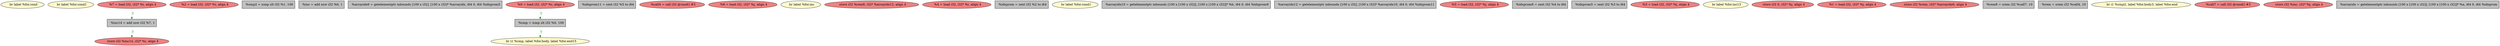 
digraph G {


node957 [fillcolor=lemonchiffon,label="  br label %for.cond",shape=ellipse,style=filled ]
node956 [fillcolor=lemonchiffon,label="  br label %for.cond1",shape=ellipse,style=filled ]
node955 [fillcolor=grey,label="  %inc14 = add nsw i32 %7, 1",shape=rectangle,style=filled ]
node960 [fillcolor=lightcoral,label="  %2 = load i32, i32* %i, align 4",shape=ellipse,style=filled ]
node953 [fillcolor=lightcoral,label="  %7 = load i32, i32* %i, align 4",shape=ellipse,style=filled ]
node952 [fillcolor=grey,label="  %cmp2 = icmp slt i32 %1, 100",shape=rectangle,style=filled ]
node954 [fillcolor=grey,label="  %inc = add nsw i32 %6, 1",shape=rectangle,style=filled ]
node950 [fillcolor=grey,label="  %arrayidx6 = getelementptr inbounds [100 x i32], [100 x i32]* %arrayidx, i64 0, i64 %idxprom5",shape=rectangle,style=filled ]
node949 [fillcolor=grey,label="  %cmp = icmp slt i32 %0, 100",shape=rectangle,style=filled ]
node948 [fillcolor=grey,label="  %idxprom11 = sext i32 %5 to i64",shape=rectangle,style=filled ]
node958 [fillcolor=lightcoral,label="  %call4 = call i32 @rand() #3",shape=ellipse,style=filled ]
node947 [fillcolor=lightcoral,label="  %6 = load i32, i32* %j, align 4",shape=ellipse,style=filled ]
node945 [fillcolor=lemonchiffon,label="  br label %for.inc",shape=ellipse,style=filled ]
node943 [fillcolor=lightcoral,label="  store i32 %rem8, i32* %arrayidx12, align 4",shape=ellipse,style=filled ]
node939 [fillcolor=lightcoral,label="  store i32 %inc14, i32* %i, align 4",shape=ellipse,style=filled ]
node929 [fillcolor=lightcoral,label="  %4 = load i32, i32* %i, align 4",shape=ellipse,style=filled ]
node951 [fillcolor=grey,label="  %idxprom = sext i32 %2 to i64",shape=rectangle,style=filled ]
node941 [fillcolor=lemonchiffon,label="  br label %for.cond1",shape=ellipse,style=filled ]
node927 [fillcolor=grey,label="  %arrayidx10 = getelementptr inbounds [100 x [100 x i32]], [100 x [100 x i32]]* %b, i64 0, i64 %idxprom9",shape=rectangle,style=filled ]
node925 [fillcolor=grey,label="  %arrayidx12 = getelementptr inbounds [100 x i32], [100 x i32]* %arrayidx10, i64 0, i64 %idxprom11",shape=rectangle,style=filled ]
node926 [fillcolor=lightcoral,label="  %5 = load i32, i32* %j, align 4",shape=ellipse,style=filled ]
node928 [fillcolor=grey,label="  %idxprom9 = sext i32 %4 to i64",shape=rectangle,style=filled ]
node932 [fillcolor=grey,label="  %idxprom5 = sext i32 %3 to i64",shape=rectangle,style=filled ]
node933 [fillcolor=lightcoral,label="  %3 = load i32, i32* %j, align 4",shape=ellipse,style=filled ]
node946 [fillcolor=lemonchiffon,label="  br label %for.inc13",shape=ellipse,style=filled ]
node937 [fillcolor=lightcoral,label="  store i32 0, i32* %j, align 4",shape=ellipse,style=filled ]
node934 [fillcolor=lightcoral,label="  %1 = load i32, i32* %j, align 4",shape=ellipse,style=filled ]
node931 [fillcolor=lightcoral,label="  store i32 %rem, i32* %arrayidx6, align 4",shape=ellipse,style=filled ]
node935 [fillcolor=grey,label="  %rem8 = srem i32 %call7, 10",shape=rectangle,style=filled ]
node959 [fillcolor=grey,label="  %rem = srem i32 %call4, 10",shape=rectangle,style=filled ]
node936 [fillcolor=lemonchiffon,label="  br i1 %cmp2, label %for.body3, label %for.end",shape=ellipse,style=filled ]
node930 [fillcolor=lightcoral,label="  %call7 = call i32 @rand() #3",shape=ellipse,style=filled ]
node938 [fillcolor=lightcoral,label="  store i32 %inc, i32* %j, align 4",shape=ellipse,style=filled ]
node944 [fillcolor=lightcoral,label="  %0 = load i32, i32* %i, align 4",shape=ellipse,style=filled ]
node942 [fillcolor=lemonchiffon,label="  br i1 %cmp, label %for.body, label %for.end15",shape=ellipse,style=filled ]
node940 [fillcolor=grey,label="  %arrayidx = getelementptr inbounds [100 x [100 x i32]], [100 x [100 x i32]]* %a, i64 0, i64 %idxprom",shape=rectangle,style=filled ]

node955->node939 [style=dotted,color=forestgreen,label="T",fontcolor=forestgreen ]
node949->node942 [style=dotted,color=forestgreen,label="T",fontcolor=forestgreen ]
node953->node955 [style=dotted,color=forestgreen,label="T",fontcolor=forestgreen ]
node944->node949 [style=dotted,color=forestgreen,label="T",fontcolor=forestgreen ]


}
